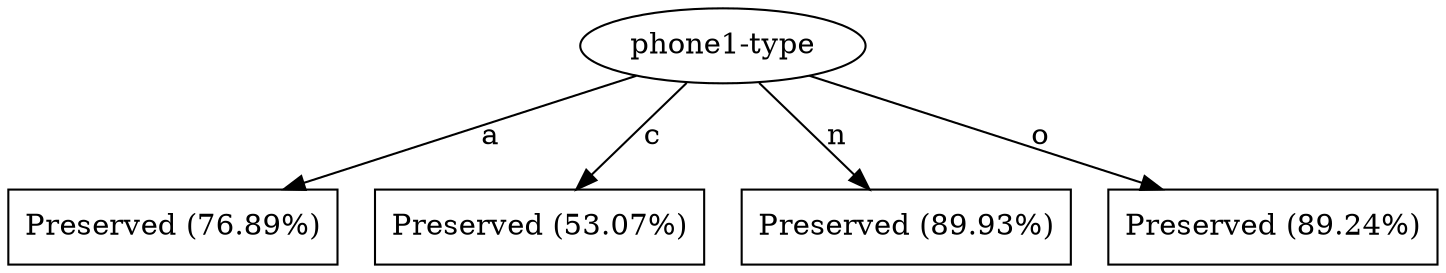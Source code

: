 digraph G {
"bg==" [ shape=ellipse label="phone1-type"]
"bg==" -> "bi0w" [ label="a" ]
"bi0w" [ shape=box label="Preserved (76.89%)"]
"bg==" -> "bi0x" [ label="c" ]
"bi0x" [ shape=box label="Preserved (53.07%)"]
"bg==" -> "bi0y" [ label="n" ]
"bi0y" [ shape=box label="Preserved (89.93%)"]
"bg==" -> "bi0z" [ label="o" ]
"bi0z" [ shape=box label="Preserved (89.24%)"]
}
